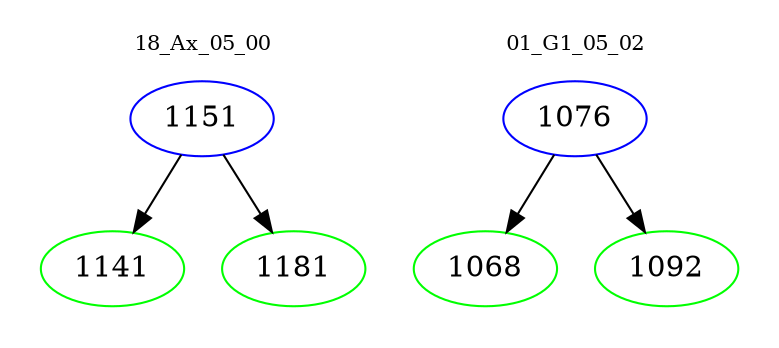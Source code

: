 digraph{
subgraph cluster_0 {
color = white
label = "18_Ax_05_00";
fontsize=10;
T0_1151 [label="1151", color="blue"]
T0_1151 -> T0_1141 [color="black"]
T0_1141 [label="1141", color="green"]
T0_1151 -> T0_1181 [color="black"]
T0_1181 [label="1181", color="green"]
}
subgraph cluster_1 {
color = white
label = "01_G1_05_02";
fontsize=10;
T1_1076 [label="1076", color="blue"]
T1_1076 -> T1_1068 [color="black"]
T1_1068 [label="1068", color="green"]
T1_1076 -> T1_1092 [color="black"]
T1_1092 [label="1092", color="green"]
}
}
